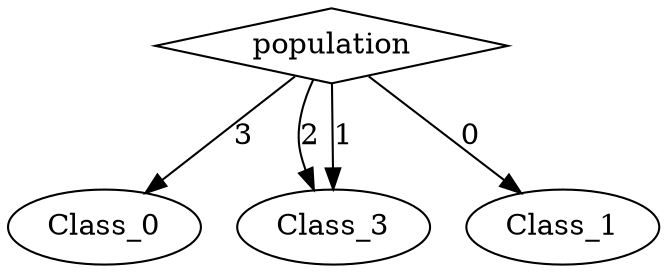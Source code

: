 digraph {
node [label=Class_0,style=""] Class_0
node [label=Class_3,style=""] Class_3
node [label=Class_3,style=""] Class_3
node [label=Class_1,style=""] Class_1
node [label=population,shape="diamond",style=""] 0

0 -> Class_0 [label="3"]
0 -> Class_3 [label="2"]
0 -> Class_3 [label="1"]
0 -> Class_1 [label="0"]
}